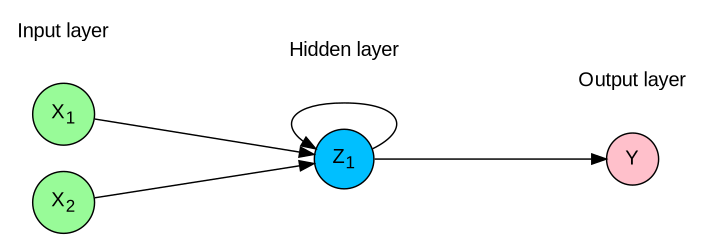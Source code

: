 digraph g {

  graph [dpi = 300, size = 4.7]
  graph [rankdir = LR;
         splines = false;
         ranksep = 1.5]

  node [fontname = Arial, shape = circle, style = filled]        

  {
    node [shape = plaintext, fillcolor = none]
    label_x [label = "Input layer"]
    label_z [label = "Hidden layer"]
    label_y [label = "Output layer"]
  }

  {
    node [fillcolor = palegreen]
    x1 [label = <X<sub>1</sub>>]
    x2 [label = <X<sub>2</sub>>]
  }

  {
    node [fillcolor = deepskyblue]
    z1 [label = <Z<sub>1</sub>>]
  }

  {
    node [fillcolor = pink]
    y [label = <Y>]
  }

  edge [style = invis]

  { 
    rank=same;
    label_x -> x1 -> x2;
  }

  { 
    rank=same;
    label_z -> z1;
  }

  { 
    rank=same;
    label_y -> y;
  }

  {
    edge [style=solid]
    {x1;x2} -> z1 -> y;
    z1 -> z1 [dir=back]
  }
}
